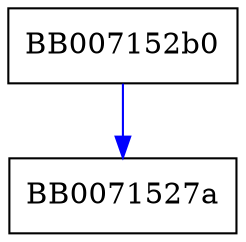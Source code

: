 digraph FUN_007152b0 {
  node [shape="box"];
  graph [splines=ortho];
  BB007152b0 -> BB0071527a [color="blue"];
}